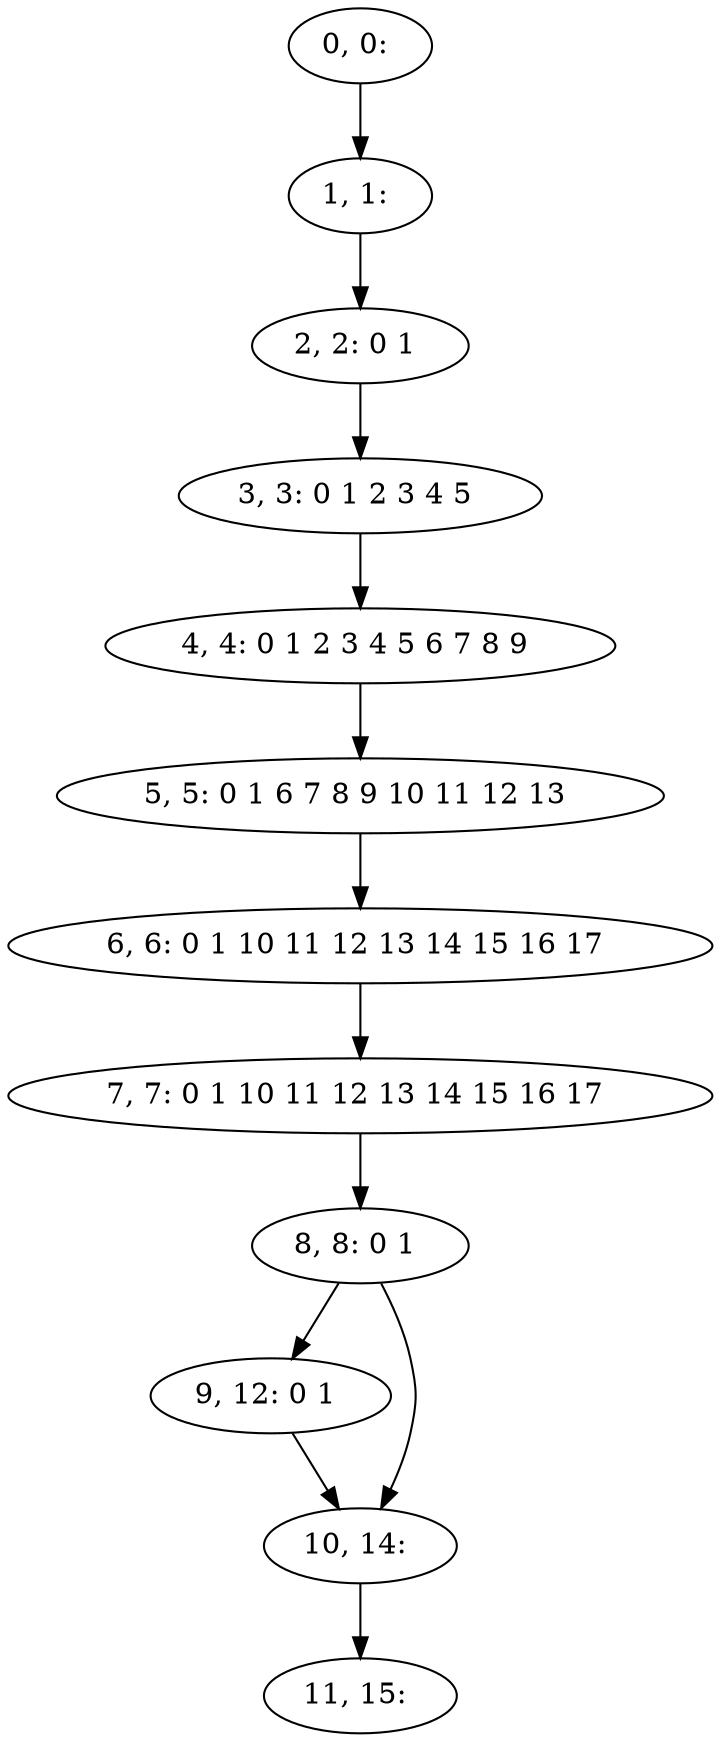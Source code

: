 digraph G {
0[label="0, 0: "];
1[label="1, 1: "];
2[label="2, 2: 0 1 "];
3[label="3, 3: 0 1 2 3 4 5 "];
4[label="4, 4: 0 1 2 3 4 5 6 7 8 9 "];
5[label="5, 5: 0 1 6 7 8 9 10 11 12 13 "];
6[label="6, 6: 0 1 10 11 12 13 14 15 16 17 "];
7[label="7, 7: 0 1 10 11 12 13 14 15 16 17 "];
8[label="8, 8: 0 1 "];
9[label="9, 12: 0 1 "];
10[label="10, 14: "];
11[label="11, 15: "];
0->1 ;
1->2 ;
2->3 ;
3->4 ;
4->5 ;
5->6 ;
6->7 ;
7->8 ;
8->9 ;
8->10 ;
9->10 ;
10->11 ;
}
